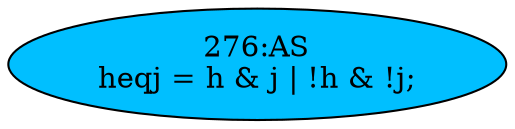 strict digraph "" {
	node [label="\N"];
	"276:AS"	 [ast="<pyverilog.vparser.ast.Assign object at 0x7f14ceedfe10>",
		def_var="['heqj']",
		fillcolor=deepskyblue,
		label="276:AS
heqj = h & j | !h & !j;",
		statements="[]",
		style=filled,
		typ=Assign,
		use_var="['h', 'j', 'h', 'j']"];
}
